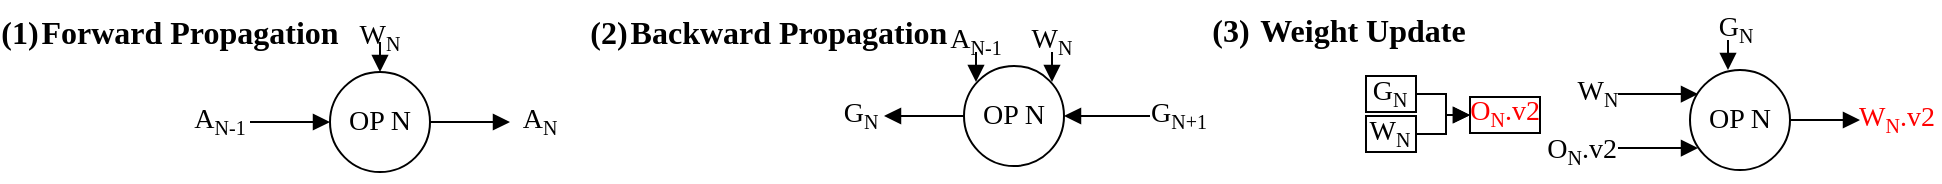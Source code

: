 <mxfile version="24.7.17">
  <diagram name="第 1 页" id="iu8JCUFvhzYVnckYJg0i">
    <mxGraphModel dx="1621" dy="888" grid="1" gridSize="10" guides="1" tooltips="1" connect="1" arrows="1" fold="1" page="1" pageScale="1" pageWidth="827" pageHeight="1169" math="0" shadow="0">
      <root>
        <mxCell id="0" />
        <mxCell id="1" parent="0" />
        <mxCell id="HE_KBd_qpolWoEybWjWU-38" value="&lt;b style=&quot;font-size: 16px;&quot;&gt;(1)&lt;/b&gt;" style="text;html=1;align=center;verticalAlign=middle;whiteSpace=wrap;rounded=0;fontFamily=Times New Roman;fontSize=16;" vertex="1" parent="1">
          <mxGeometry x="167" y="95" width="20" height="30" as="geometry" />
        </mxCell>
        <mxCell id="HE_KBd_qpolWoEybWjWU-39" style="edgeStyle=orthogonalEdgeStyle;rounded=0;orthogonalLoop=1;jettySize=auto;html=1;endArrow=none;endFill=0;startArrow=block;startFill=1;fontFamily=Times New Roman;" edge="1" parent="1" source="HE_KBd_qpolWoEybWjWU-42">
          <mxGeometry relative="1" as="geometry">
            <mxPoint x="292" y="155" as="targetPoint" />
          </mxGeometry>
        </mxCell>
        <mxCell id="HE_KBd_qpolWoEybWjWU-40" style="edgeStyle=orthogonalEdgeStyle;rounded=0;orthogonalLoop=1;jettySize=auto;html=1;endArrow=block;endFill=1;fontFamily=Times New Roman;" edge="1" parent="1" source="HE_KBd_qpolWoEybWjWU-42">
          <mxGeometry relative="1" as="geometry">
            <mxPoint x="422" y="155" as="targetPoint" />
          </mxGeometry>
        </mxCell>
        <mxCell id="HE_KBd_qpolWoEybWjWU-41" style="edgeStyle=orthogonalEdgeStyle;rounded=0;orthogonalLoop=1;jettySize=auto;html=1;endArrow=none;endFill=0;startArrow=block;startFill=1;fontFamily=Times New Roman;" edge="1" parent="1" source="HE_KBd_qpolWoEybWjWU-42">
          <mxGeometry relative="1" as="geometry">
            <mxPoint x="357" y="115" as="targetPoint" />
            <Array as="points">
              <mxPoint x="357" y="115" />
              <mxPoint x="357" y="115" />
            </Array>
          </mxGeometry>
        </mxCell>
        <mxCell id="HE_KBd_qpolWoEybWjWU-42" value="OP N" style="ellipse;whiteSpace=wrap;html=1;aspect=fixed;fontFamily=Times New Roman;fontSize=14;" vertex="1" parent="1">
          <mxGeometry x="332" y="130" width="50" height="50" as="geometry" />
        </mxCell>
        <mxCell id="HE_KBd_qpolWoEybWjWU-43" value="&lt;font style=&quot;&quot;&gt;&lt;span style=&quot;font-size: 14px;&quot;&gt;W&lt;/span&gt;&lt;sub style=&quot;&quot;&gt;&lt;font style=&quot;font-size: 10px;&quot;&gt;N&lt;/font&gt;&lt;/sub&gt;&lt;/font&gt;" style="text;html=1;align=center;verticalAlign=middle;whiteSpace=wrap;rounded=0;fontFamily=Times New Roman;" vertex="1" parent="1">
          <mxGeometry x="352" y="98" width="10" height="30" as="geometry" />
        </mxCell>
        <mxCell id="HE_KBd_qpolWoEybWjWU-44" value="&lt;font style=&quot;&quot;&gt;&lt;span style=&quot;font-size: 14px;&quot;&gt;A&lt;/span&gt;&lt;sub style=&quot;&quot;&gt;&lt;font style=&quot;font-size: 10px;&quot;&gt;N&lt;/font&gt;&lt;/sub&gt;&lt;/font&gt;" style="text;html=1;align=center;verticalAlign=middle;whiteSpace=wrap;rounded=0;fontFamily=Times New Roman;fontSize=12;fontColor=default;" vertex="1" parent="1">
          <mxGeometry x="422" y="140" width="30" height="30" as="geometry" />
        </mxCell>
        <mxCell id="HE_KBd_qpolWoEybWjWU-45" value="&lt;b style=&quot;font-size: 16px;&quot;&gt;(2)&lt;/b&gt;" style="text;html=1;align=center;verticalAlign=middle;whiteSpace=wrap;rounded=0;fontFamily=Times New Roman;fontSize=16;" vertex="1" parent="1">
          <mxGeometry x="460" y="95" width="23" height="30" as="geometry" />
        </mxCell>
        <mxCell id="HE_KBd_qpolWoEybWjWU-46" value="&lt;font style=&quot;&quot;&gt;&lt;span style=&quot;font-size: 14px;&quot;&gt;A&lt;/span&gt;&lt;sub style=&quot;&quot;&gt;&lt;font style=&quot;font-size: 10px;&quot;&gt;N-1&lt;/font&gt;&lt;/sub&gt;&lt;/font&gt;" style="text;html=1;align=center;verticalAlign=middle;whiteSpace=wrap;rounded=0;fontFamily=Times New Roman;" vertex="1" parent="1">
          <mxGeometry x="257" y="140" width="40" height="30" as="geometry" />
        </mxCell>
        <mxCell id="HE_KBd_qpolWoEybWjWU-47" style="rounded=0;orthogonalLoop=1;jettySize=auto;html=1;endArrow=none;endFill=0;startArrow=block;startFill=1;fontFamily=Times New Roman;" edge="1" parent="1">
          <mxGeometry relative="1" as="geometry">
            <mxPoint x="976" y="141" as="targetPoint" />
            <mxPoint x="1016.0" y="141.029" as="sourcePoint" />
          </mxGeometry>
        </mxCell>
        <mxCell id="HE_KBd_qpolWoEybWjWU-48" style="edgeStyle=orthogonalEdgeStyle;rounded=0;orthogonalLoop=1;jettySize=auto;html=1;endArrow=none;endFill=0;startArrow=block;startFill=1;fontFamily=Times New Roman;" edge="1" parent="1">
          <mxGeometry relative="1" as="geometry">
            <mxPoint x="1031" y="114" as="targetPoint" />
            <Array as="points">
              <mxPoint x="1031" y="114" />
            </Array>
            <mxPoint x="1031" y="129" as="sourcePoint" />
          </mxGeometry>
        </mxCell>
        <mxCell id="HE_KBd_qpolWoEybWjWU-49" style="edgeStyle=orthogonalEdgeStyle;rounded=0;orthogonalLoop=1;jettySize=auto;html=1;endArrow=block;endFill=1;fontFamily=Times New Roman;" edge="1" parent="1" source="HE_KBd_qpolWoEybWjWU-50">
          <mxGeometry relative="1" as="geometry">
            <mxPoint x="1097" y="154" as="targetPoint" />
          </mxGeometry>
        </mxCell>
        <mxCell id="HE_KBd_qpolWoEybWjWU-50" value="&lt;font style=&quot;font-size: 14px;&quot;&gt;OP N&lt;/font&gt;" style="ellipse;whiteSpace=wrap;html=1;aspect=fixed;fontFamily=Times New Roman;" vertex="1" parent="1">
          <mxGeometry x="1012" y="129" width="50" height="50" as="geometry" />
        </mxCell>
        <mxCell id="HE_KBd_qpolWoEybWjWU-51" value="&lt;font style=&quot;&quot;&gt;&lt;span style=&quot;font-size: 14px;&quot;&gt;G&lt;/span&gt;&lt;sub style=&quot;&quot;&gt;&lt;font style=&quot;font-size: 10px;&quot;&gt;N&lt;/font&gt;&lt;/sub&gt;&lt;/font&gt;" style="text;html=1;align=center;verticalAlign=middle;whiteSpace=wrap;rounded=0;fontFamily=Times New Roman;" vertex="1" parent="1">
          <mxGeometry x="1005" y="94" width="60" height="30" as="geometry" />
        </mxCell>
        <mxCell id="HE_KBd_qpolWoEybWjWU-52" value="&lt;font color=&quot;#ff0000&quot; style=&quot;&quot;&gt;&lt;span style=&quot;font-size: 14px;&quot;&gt;W&lt;/span&gt;&lt;font style=&quot;&quot;&gt;&lt;sub style=&quot;&quot;&gt;&lt;font style=&quot;font-size: 10px;&quot;&gt;N&lt;/font&gt;&lt;/sub&gt;&lt;font style=&quot;font-size: 14px;&quot;&gt;.v2&lt;/font&gt;&lt;/font&gt;&lt;/font&gt;" style="text;html=1;align=center;verticalAlign=middle;whiteSpace=wrap;rounded=0;fontFamily=Times New Roman;" vertex="1" parent="1">
          <mxGeometry x="1094" y="139" width="43" height="30" as="geometry" />
        </mxCell>
        <mxCell id="HE_KBd_qpolWoEybWjWU-53" value="&lt;font style=&quot;&quot;&gt;&lt;span style=&quot;font-size: 14px;&quot;&gt;W&lt;/span&gt;&lt;sub style=&quot;&quot;&gt;&lt;font style=&quot;font-size: 10px;&quot;&gt;N&lt;/font&gt;&lt;/sub&gt;&lt;/font&gt;" style="text;html=1;align=center;verticalAlign=middle;whiteSpace=wrap;rounded=0;fontFamily=Times New Roman;" vertex="1" parent="1">
          <mxGeometry x="961" y="126" width="10" height="30" as="geometry" />
        </mxCell>
        <mxCell id="HE_KBd_qpolWoEybWjWU-54" style="edgeStyle=orthogonalEdgeStyle;rounded=0;orthogonalLoop=1;jettySize=auto;html=1;endArrow=block;endFill=1;startArrow=none;startFill=0;fontFamily=Times New Roman;" edge="1" parent="1" source="HE_KBd_qpolWoEybWjWU-56">
          <mxGeometry relative="1" as="geometry">
            <mxPoint x="609" y="152" as="targetPoint" />
          </mxGeometry>
        </mxCell>
        <mxCell id="HE_KBd_qpolWoEybWjWU-55" style="edgeStyle=orthogonalEdgeStyle;rounded=0;orthogonalLoop=1;jettySize=auto;html=1;endArrow=none;endFill=0;startArrow=block;startFill=1;fontFamily=Times New Roman;" edge="1" parent="1" source="HE_KBd_qpolWoEybWjWU-56">
          <mxGeometry relative="1" as="geometry">
            <mxPoint x="742" y="152" as="targetPoint" />
          </mxGeometry>
        </mxCell>
        <mxCell id="HE_KBd_qpolWoEybWjWU-56" value="&lt;font style=&quot;font-size: 14px;&quot;&gt;OP N&lt;/font&gt;" style="ellipse;whiteSpace=wrap;html=1;aspect=fixed;fontFamily=Times New Roman;" vertex="1" parent="1">
          <mxGeometry x="649" y="127" width="50" height="50" as="geometry" />
        </mxCell>
        <mxCell id="HE_KBd_qpolWoEybWjWU-57" value="&lt;font style=&quot;&quot;&gt;&lt;span style=&quot;font-size: 14px;&quot;&gt;G&lt;/span&gt;&lt;sub style=&quot;&quot;&gt;&lt;font style=&quot;font-size: 10px;&quot;&gt;N&lt;/font&gt;&lt;/sub&gt;&lt;/font&gt;" style="text;html=1;align=center;verticalAlign=middle;whiteSpace=wrap;rounded=0;fontFamily=Times New Roman;" vertex="1" parent="1">
          <mxGeometry x="585" y="137" width="25" height="30" as="geometry" />
        </mxCell>
        <mxCell id="HE_KBd_qpolWoEybWjWU-58" style="edgeStyle=orthogonalEdgeStyle;rounded=0;orthogonalLoop=1;jettySize=auto;html=1;endArrow=none;endFill=0;startArrow=block;startFill=1;fontFamily=Times New Roman;" edge="1" parent="1">
          <mxGeometry relative="1" as="geometry">
            <mxPoint x="655" y="120" as="targetPoint" />
            <mxPoint x="655" y="135" as="sourcePoint" />
          </mxGeometry>
        </mxCell>
        <mxCell id="HE_KBd_qpolWoEybWjWU-59" value="&lt;font style=&quot;&quot;&gt;&lt;span style=&quot;font-size: 14px;&quot;&gt;A&lt;/span&gt;&lt;sub style=&quot;&quot;&gt;&lt;font style=&quot;font-size: 10px;&quot;&gt;N-1&lt;/font&gt;&lt;/sub&gt;&lt;/font&gt;" style="text;html=1;align=center;verticalAlign=middle;whiteSpace=wrap;rounded=0;fontFamily=Times New Roman;" vertex="1" parent="1">
          <mxGeometry x="625" y="100" width="60" height="30" as="geometry" />
        </mxCell>
        <mxCell id="HE_KBd_qpolWoEybWjWU-60" style="edgeStyle=orthogonalEdgeStyle;rounded=0;orthogonalLoop=1;jettySize=auto;html=1;endArrow=none;endFill=0;startArrow=block;startFill=1;fontFamily=Times New Roman;" edge="1" parent="1">
          <mxGeometry relative="1" as="geometry">
            <mxPoint x="693" y="120" as="targetPoint" />
            <mxPoint x="693" y="135" as="sourcePoint" />
          </mxGeometry>
        </mxCell>
        <mxCell id="HE_KBd_qpolWoEybWjWU-61" value="&lt;font style=&quot;&quot;&gt;&lt;span style=&quot;font-size: 14px;&quot;&gt;W&lt;/span&gt;&lt;sub style=&quot;&quot;&gt;&lt;font style=&quot;font-size: 10px;&quot;&gt;N&lt;/font&gt;&lt;/sub&gt;&lt;/font&gt;" style="text;html=1;align=center;verticalAlign=middle;whiteSpace=wrap;rounded=0;fontFamily=Times New Roman;" vertex="1" parent="1">
          <mxGeometry x="663" y="100" width="60" height="30" as="geometry" />
        </mxCell>
        <mxCell id="HE_KBd_qpolWoEybWjWU-62" value="&lt;font style=&quot;&quot;&gt;&lt;span style=&quot;font-size: 14px;&quot;&gt;G&lt;/span&gt;&lt;sub style=&quot;&quot;&gt;&lt;font style=&quot;font-size: 10px;&quot;&gt;N+1&lt;/font&gt;&lt;/sub&gt;&lt;/font&gt;" style="text;html=1;align=center;verticalAlign=middle;whiteSpace=wrap;rounded=0;fontFamily=Times New Roman;" vertex="1" parent="1">
          <mxGeometry x="744" y="137" width="25" height="30" as="geometry" />
        </mxCell>
        <mxCell id="HE_KBd_qpolWoEybWjWU-63" value="&lt;font style=&quot;font-size: 16px;&quot; face=&quot;Times New Roman&quot;&gt;&lt;b style=&quot;font-size: 16px;&quot;&gt;Forward Propagation&lt;/b&gt;&lt;/font&gt;" style="text;html=1;align=center;verticalAlign=middle;whiteSpace=wrap;rounded=0;fontSize=16;" vertex="1" parent="1">
          <mxGeometry x="182" y="100" width="160" height="20" as="geometry" />
        </mxCell>
        <mxCell id="HE_KBd_qpolWoEybWjWU-64" value="&lt;font style=&quot;font-size: 16px;&quot; face=&quot;Times New Roman&quot;&gt;&lt;b style=&quot;font-size: 16px;&quot;&gt;Backward Propagation&lt;/b&gt;&lt;/font&gt;" style="text;html=1;align=center;verticalAlign=middle;whiteSpace=wrap;rounded=0;fontSize=16;" vertex="1" parent="1">
          <mxGeometry x="472" y="100" width="179" height="20" as="geometry" />
        </mxCell>
        <mxCell id="HE_KBd_qpolWoEybWjWU-65" value="&lt;b&gt;&lt;font style=&quot;font-size: 16px;&quot;&gt;(3)&lt;/font&gt;&lt;/b&gt;" style="text;html=1;align=center;verticalAlign=middle;whiteSpace=wrap;rounded=0;fontFamily=Times New Roman;" vertex="1" parent="1">
          <mxGeometry x="770.5" y="94" width="23" height="30" as="geometry" />
        </mxCell>
        <mxCell id="HE_KBd_qpolWoEybWjWU-66" value="&lt;font size=&quot;1&quot; face=&quot;Times New Roman&quot;&gt;&lt;b style=&quot;font-size: 16px;&quot;&gt;Weight Update&lt;/b&gt;&lt;/font&gt;" style="text;html=1;align=center;verticalAlign=middle;whiteSpace=wrap;rounded=0;" vertex="1" parent="1">
          <mxGeometry x="793.5" y="99" width="108.5" height="20" as="geometry" />
        </mxCell>
        <mxCell id="HE_KBd_qpolWoEybWjWU-74" style="rounded=0;orthogonalLoop=1;jettySize=auto;html=1;endArrow=none;endFill=0;startArrow=block;startFill=1;fontFamily=Times New Roman;" edge="1" parent="1">
          <mxGeometry relative="1" as="geometry">
            <mxPoint x="976" y="168" as="targetPoint" />
            <mxPoint x="1016.0" y="168.029" as="sourcePoint" />
          </mxGeometry>
        </mxCell>
        <mxCell id="HE_KBd_qpolWoEybWjWU-75" value="&lt;font style=&quot;&quot;&gt;&lt;span style=&quot;font-size: 14px;&quot;&gt;O&lt;/span&gt;&lt;font style=&quot;&quot;&gt;&lt;sub style=&quot;&quot;&gt;&lt;font style=&quot;font-size: 10px;&quot;&gt;N&lt;/font&gt;&lt;/sub&gt;&lt;font style=&quot;font-size: 14px;&quot;&gt;.v2&lt;/font&gt;&lt;/font&gt;&lt;/font&gt;" style="text;html=1;align=center;verticalAlign=middle;whiteSpace=wrap;rounded=0;fontFamily=Times New Roman;" vertex="1" parent="1">
          <mxGeometry x="945" y="155" width="26" height="30" as="geometry" />
        </mxCell>
        <mxCell id="HE_KBd_qpolWoEybWjWU-104" style="edgeStyle=orthogonalEdgeStyle;rounded=0;orthogonalLoop=1;jettySize=auto;html=1;entryX=0;entryY=0.5;entryDx=0;entryDy=0;endArrow=block;endFill=1;" edge="1" parent="1" source="HE_KBd_qpolWoEybWjWU-94" target="HE_KBd_qpolWoEybWjWU-97">
          <mxGeometry relative="1" as="geometry">
            <Array as="points">
              <mxPoint x="890" y="141" />
              <mxPoint x="890" y="151" />
            </Array>
          </mxGeometry>
        </mxCell>
        <mxCell id="HE_KBd_qpolWoEybWjWU-94" value="" style="rounded=0;whiteSpace=wrap;html=1;" vertex="1" parent="1">
          <mxGeometry x="850" y="132" width="25" height="18" as="geometry" />
        </mxCell>
        <mxCell id="HE_KBd_qpolWoEybWjWU-95" value="&lt;font style=&quot;&quot;&gt;&lt;span style=&quot;font-size: 14px;&quot;&gt;G&lt;/span&gt;&lt;sub style=&quot;&quot;&gt;&lt;font style=&quot;font-size: 10px;&quot;&gt;N&lt;/font&gt;&lt;/sub&gt;&lt;/font&gt;" style="text;html=1;align=center;verticalAlign=middle;whiteSpace=wrap;rounded=0;fontFamily=Times New Roman;" vertex="1" parent="1">
          <mxGeometry x="851.5" y="134" width="20" height="14.5" as="geometry" />
        </mxCell>
        <mxCell id="HE_KBd_qpolWoEybWjWU-97" value="" style="rounded=0;whiteSpace=wrap;html=1;" vertex="1" parent="1">
          <mxGeometry x="902" y="142.5" width="35" height="18" as="geometry" />
        </mxCell>
        <mxCell id="HE_KBd_qpolWoEybWjWU-98" value="&lt;font color=&quot;#ff0000&quot; style=&quot;&quot;&gt;&lt;span style=&quot;font-size: 14px;&quot;&gt;O&lt;/span&gt;&lt;font style=&quot;&quot;&gt;&lt;sub style=&quot;&quot;&gt;&lt;font style=&quot;font-size: 10px;&quot;&gt;N&lt;/font&gt;&lt;/sub&gt;&lt;font style=&quot;font-size: 14px;&quot;&gt;.v2&lt;/font&gt;&lt;/font&gt;&lt;/font&gt;" style="text;html=1;align=center;verticalAlign=middle;whiteSpace=wrap;rounded=0;fontFamily=Times New Roman;" vertex="1" parent="1">
          <mxGeometry x="907" y="138.5" width="25" height="25" as="geometry" />
        </mxCell>
        <mxCell id="HE_KBd_qpolWoEybWjWU-105" style="edgeStyle=orthogonalEdgeStyle;rounded=0;orthogonalLoop=1;jettySize=auto;html=1;entryX=0;entryY=0.5;entryDx=0;entryDy=0;endArrow=block;endFill=1;" edge="1" parent="1" source="HE_KBd_qpolWoEybWjWU-100" target="HE_KBd_qpolWoEybWjWU-97">
          <mxGeometry relative="1" as="geometry">
            <Array as="points">
              <mxPoint x="890" y="161" />
              <mxPoint x="890" y="151" />
            </Array>
          </mxGeometry>
        </mxCell>
        <mxCell id="HE_KBd_qpolWoEybWjWU-100" value="" style="rounded=0;whiteSpace=wrap;html=1;" vertex="1" parent="1">
          <mxGeometry x="850" y="152" width="25" height="18" as="geometry" />
        </mxCell>
        <mxCell id="HE_KBd_qpolWoEybWjWU-101" value="&lt;font style=&quot;&quot;&gt;&lt;span style=&quot;font-size: 14px;&quot;&gt;W&lt;/span&gt;&lt;sub style=&quot;&quot;&gt;&lt;font style=&quot;font-size: 10px;&quot;&gt;N&lt;/font&gt;&lt;/sub&gt;&lt;/font&gt;" style="text;html=1;align=center;verticalAlign=middle;whiteSpace=wrap;rounded=0;fontFamily=Times New Roman;" vertex="1" parent="1">
          <mxGeometry x="851.5" y="154" width="20" height="14.5" as="geometry" />
        </mxCell>
      </root>
    </mxGraphModel>
  </diagram>
</mxfile>
